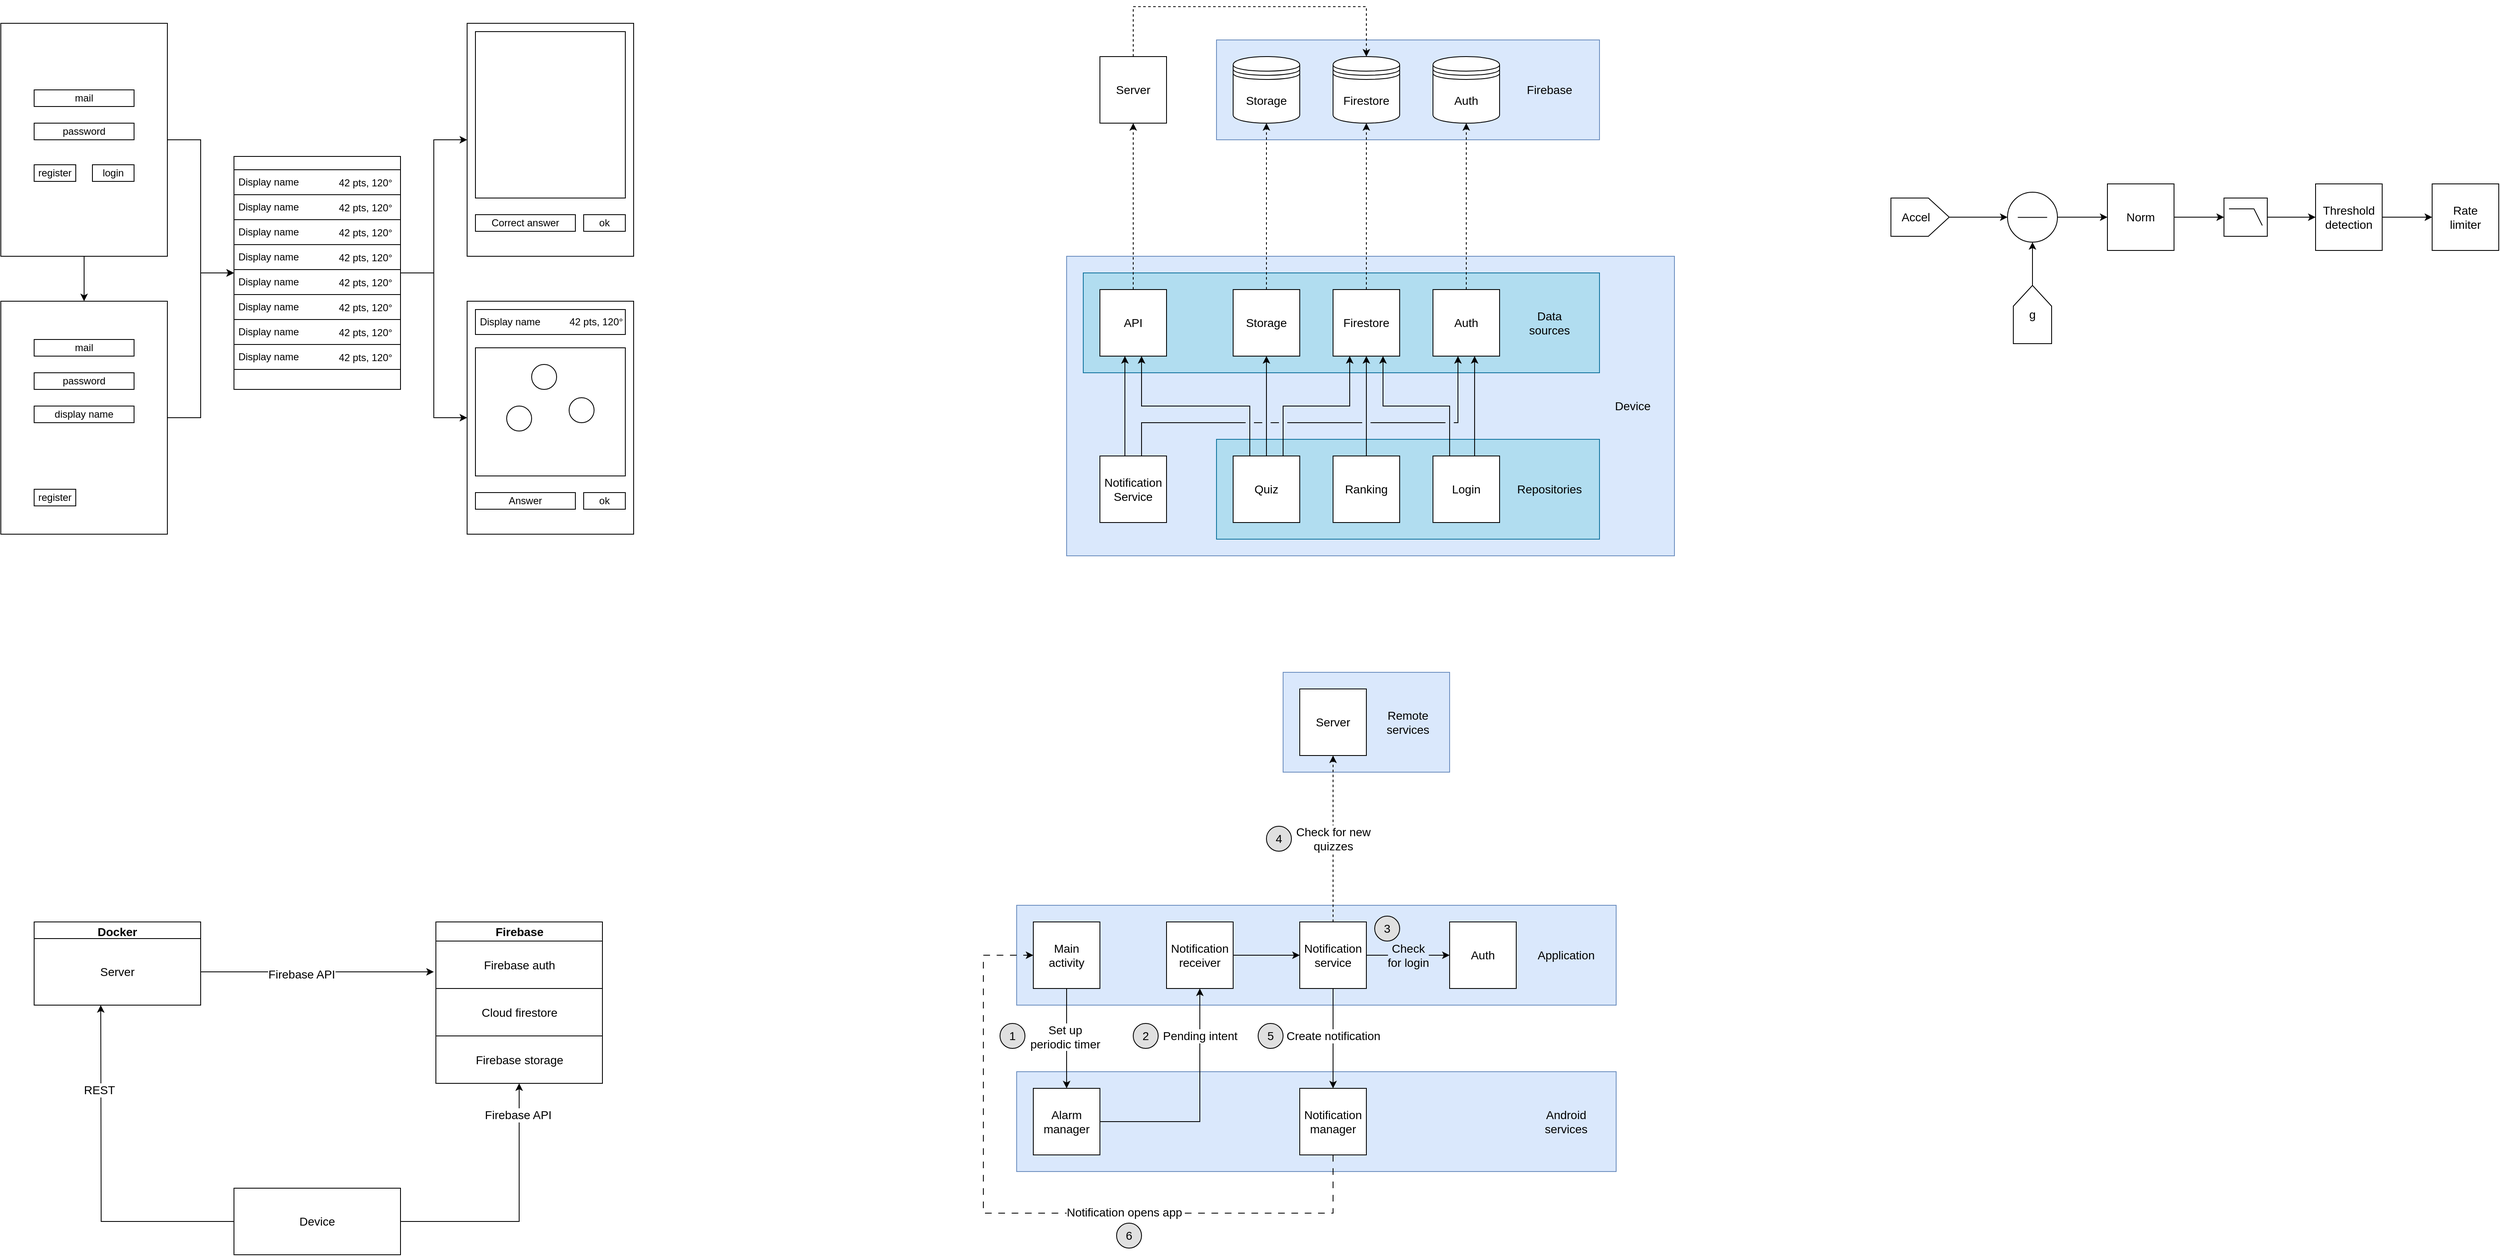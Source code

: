 <mxfile version="20.8.5" type="github">
  <diagram id="zBzixGI2H7bgK-FoRZWc" name="Page-1">
    <mxGraphModel dx="1362" dy="807" grid="1" gridSize="10" guides="1" tooltips="1" connect="1" arrows="1" fold="1" page="1" pageScale="1" pageWidth="1169" pageHeight="827" math="0" shadow="0">
      <root>
        <mxCell id="0" />
        <mxCell id="1" parent="0" />
        <mxCell id="LHW_mTxl5ud9EYCv_wQF-114" value="" style="rounded=0;whiteSpace=wrap;html=1;fontSize=14;fillColor=#dae8fc;strokeColor=#6c8ebf;" parent="1" vertex="1">
          <mxGeometry x="1740" y="860" width="200" height="120" as="geometry" />
        </mxCell>
        <mxCell id="LHW_mTxl5ud9EYCv_wQF-113" value="" style="rounded=0;whiteSpace=wrap;html=1;fontSize=14;fillColor=#dae8fc;strokeColor=#6c8ebf;" parent="1" vertex="1">
          <mxGeometry x="1420" y="1140" width="720" height="120" as="geometry" />
        </mxCell>
        <mxCell id="LHW_mTxl5ud9EYCv_wQF-111" value="" style="rounded=0;whiteSpace=wrap;html=1;fontSize=14;fillColor=#dae8fc;strokeColor=#6c8ebf;" parent="1" vertex="1">
          <mxGeometry x="1420" y="1340" width="720" height="120" as="geometry" />
        </mxCell>
        <mxCell id="LHW_mTxl5ud9EYCv_wQF-42" value="" style="rounded=0;whiteSpace=wrap;html=1;fontSize=14;fillColor=#dae8fc;strokeColor=#6c8ebf;" parent="1" vertex="1">
          <mxGeometry x="1480" y="360" width="730" height="360" as="geometry" />
        </mxCell>
        <mxCell id="LHW_mTxl5ud9EYCv_wQF-40" value="" style="rounded=0;whiteSpace=wrap;html=1;fontSize=14;fillColor=#b1ddf0;strokeColor=#10739e;" parent="1" vertex="1">
          <mxGeometry x="1500" y="380" width="620" height="120" as="geometry" />
        </mxCell>
        <mxCell id="LHW_mTxl5ud9EYCv_wQF-41" value="" style="rounded=0;whiteSpace=wrap;html=1;fontSize=14;fillColor=#b1ddf0;strokeColor=#10739e;" parent="1" vertex="1">
          <mxGeometry x="1660" y="580" width="460" height="120" as="geometry" />
        </mxCell>
        <mxCell id="LHW_mTxl5ud9EYCv_wQF-39" value="" style="rounded=0;whiteSpace=wrap;html=1;fontSize=14;fillColor=#dae8fc;strokeColor=#6c8ebf;" parent="1" vertex="1">
          <mxGeometry x="1660" y="100" width="460" height="120" as="geometry" />
        </mxCell>
        <mxCell id="5lrPVcvUZNq-UoVcBbJm-13" value="" style="edgeStyle=orthogonalEdgeStyle;rounded=0;orthogonalLoop=1;jettySize=auto;html=1;" parent="1" source="5lrPVcvUZNq-UoVcBbJm-2" target="5lrPVcvUZNq-UoVcBbJm-8" edge="1">
          <mxGeometry relative="1" as="geometry" />
        </mxCell>
        <mxCell id="5lrPVcvUZNq-UoVcBbJm-82" style="edgeStyle=orthogonalEdgeStyle;rounded=0;orthogonalLoop=1;jettySize=auto;html=1;entryX=0;entryY=0.5;entryDx=0;entryDy=0;" parent="1" source="5lrPVcvUZNq-UoVcBbJm-2" target="5lrPVcvUZNq-UoVcBbJm-20" edge="1">
          <mxGeometry relative="1" as="geometry" />
        </mxCell>
        <mxCell id="5lrPVcvUZNq-UoVcBbJm-2" value="" style="rounded=0;whiteSpace=wrap;html=1;" parent="1" vertex="1">
          <mxGeometry x="200" y="80" width="200" height="280" as="geometry" />
        </mxCell>
        <mxCell id="5lrPVcvUZNq-UoVcBbJm-3" value="mail" style="rounded=0;whiteSpace=wrap;html=1;" parent="1" vertex="1">
          <mxGeometry x="240" y="160" width="120" height="20" as="geometry" />
        </mxCell>
        <mxCell id="5lrPVcvUZNq-UoVcBbJm-4" value="password" style="rounded=0;whiteSpace=wrap;html=1;" parent="1" vertex="1">
          <mxGeometry x="240" y="200" width="120" height="20" as="geometry" />
        </mxCell>
        <mxCell id="5lrPVcvUZNq-UoVcBbJm-6" value="register" style="rounded=0;whiteSpace=wrap;html=1;" parent="1" vertex="1">
          <mxGeometry x="240" y="250" width="50" height="20" as="geometry" />
        </mxCell>
        <mxCell id="5lrPVcvUZNq-UoVcBbJm-7" value="login" style="rounded=0;whiteSpace=wrap;html=1;" parent="1" vertex="1">
          <mxGeometry x="310" y="250" width="50" height="20" as="geometry" />
        </mxCell>
        <mxCell id="5lrPVcvUZNq-UoVcBbJm-64" value="" style="edgeStyle=orthogonalEdgeStyle;rounded=0;orthogonalLoop=1;jettySize=auto;html=1;" parent="1" source="5lrPVcvUZNq-UoVcBbJm-8" target="5lrPVcvUZNq-UoVcBbJm-20" edge="1">
          <mxGeometry relative="1" as="geometry" />
        </mxCell>
        <mxCell id="5lrPVcvUZNq-UoVcBbJm-8" value="" style="rounded=0;whiteSpace=wrap;html=1;" parent="1" vertex="1">
          <mxGeometry x="200" y="414" width="200" height="280" as="geometry" />
        </mxCell>
        <mxCell id="5lrPVcvUZNq-UoVcBbJm-9" value="mail" style="rounded=0;whiteSpace=wrap;html=1;" parent="1" vertex="1">
          <mxGeometry x="240" y="460" width="120" height="20" as="geometry" />
        </mxCell>
        <mxCell id="5lrPVcvUZNq-UoVcBbJm-10" value="password" style="rounded=0;whiteSpace=wrap;html=1;" parent="1" vertex="1">
          <mxGeometry x="240" y="500" width="120" height="20" as="geometry" />
        </mxCell>
        <mxCell id="5lrPVcvUZNq-UoVcBbJm-11" value="register" style="rounded=0;whiteSpace=wrap;html=1;" parent="1" vertex="1">
          <mxGeometry x="240" y="640" width="50" height="20" as="geometry" />
        </mxCell>
        <mxCell id="5lrPVcvUZNq-UoVcBbJm-14" value="display name" style="rounded=0;whiteSpace=wrap;html=1;" parent="1" vertex="1">
          <mxGeometry x="240" y="540" width="120" height="20" as="geometry" />
        </mxCell>
        <mxCell id="5lrPVcvUZNq-UoVcBbJm-115" style="edgeStyle=orthogonalEdgeStyle;rounded=0;orthogonalLoop=1;jettySize=auto;html=1;entryX=0;entryY=0.5;entryDx=0;entryDy=0;" parent="1" source="5lrPVcvUZNq-UoVcBbJm-20" target="5lrPVcvUZNq-UoVcBbJm-39" edge="1">
          <mxGeometry relative="1" as="geometry" />
        </mxCell>
        <mxCell id="5lrPVcvUZNq-UoVcBbJm-116" style="edgeStyle=orthogonalEdgeStyle;rounded=0;orthogonalLoop=1;jettySize=auto;html=1;entryX=0;entryY=0.5;entryDx=0;entryDy=0;" parent="1" source="5lrPVcvUZNq-UoVcBbJm-20" target="5lrPVcvUZNq-UoVcBbJm-49" edge="1">
          <mxGeometry relative="1" as="geometry" />
        </mxCell>
        <mxCell id="5lrPVcvUZNq-UoVcBbJm-20" value="" style="rounded=0;whiteSpace=wrap;html=1;" parent="1" vertex="1">
          <mxGeometry x="480" y="240" width="200" height="280" as="geometry" />
        </mxCell>
        <mxCell id="5lrPVcvUZNq-UoVcBbJm-39" value="" style="rounded=0;whiteSpace=wrap;html=1;" parent="1" vertex="1">
          <mxGeometry x="760" y="80" width="200" height="280" as="geometry" />
        </mxCell>
        <mxCell id="5lrPVcvUZNq-UoVcBbJm-46" value="" style="rounded=0;whiteSpace=wrap;html=1;" parent="1" vertex="1">
          <mxGeometry x="770" y="90" width="180" height="200" as="geometry" />
        </mxCell>
        <mxCell id="5lrPVcvUZNq-UoVcBbJm-47" value="Correct answer" style="rounded=0;whiteSpace=wrap;html=1;" parent="1" vertex="1">
          <mxGeometry x="770" y="310" width="120" height="20" as="geometry" />
        </mxCell>
        <mxCell id="5lrPVcvUZNq-UoVcBbJm-48" value="ok" style="rounded=0;whiteSpace=wrap;html=1;" parent="1" vertex="1">
          <mxGeometry x="900" y="310" width="50" height="20" as="geometry" />
        </mxCell>
        <mxCell id="5lrPVcvUZNq-UoVcBbJm-49" value="" style="rounded=0;whiteSpace=wrap;html=1;" parent="1" vertex="1">
          <mxGeometry x="760" y="414" width="200" height="280" as="geometry" />
        </mxCell>
        <mxCell id="5lrPVcvUZNq-UoVcBbJm-50" value="" style="rounded=0;whiteSpace=wrap;html=1;" parent="1" vertex="1">
          <mxGeometry x="770" y="470" width="180" height="154" as="geometry" />
        </mxCell>
        <mxCell id="5lrPVcvUZNq-UoVcBbJm-51" value="Answer" style="rounded=0;whiteSpace=wrap;html=1;" parent="1" vertex="1">
          <mxGeometry x="770" y="644" width="120" height="20" as="geometry" />
        </mxCell>
        <mxCell id="5lrPVcvUZNq-UoVcBbJm-52" value="ok" style="rounded=0;whiteSpace=wrap;html=1;" parent="1" vertex="1">
          <mxGeometry x="900" y="644" width="50" height="20" as="geometry" />
        </mxCell>
        <mxCell id="5lrPVcvUZNq-UoVcBbJm-54" value="" style="ellipse;whiteSpace=wrap;html=1;aspect=fixed;" parent="1" vertex="1">
          <mxGeometry x="837.5" y="490" width="30" height="30" as="geometry" />
        </mxCell>
        <mxCell id="5lrPVcvUZNq-UoVcBbJm-55" value="" style="ellipse;whiteSpace=wrap;html=1;aspect=fixed;" parent="1" vertex="1">
          <mxGeometry x="807.5" y="540" width="30" height="30" as="geometry" />
        </mxCell>
        <mxCell id="5lrPVcvUZNq-UoVcBbJm-56" value="" style="ellipse;whiteSpace=wrap;html=1;aspect=fixed;" parent="1" vertex="1">
          <mxGeometry x="882.5" y="530" width="30" height="30" as="geometry" />
        </mxCell>
        <mxCell id="5lrPVcvUZNq-UoVcBbJm-57" value="&amp;nbsp;Display name" style="rounded=0;whiteSpace=wrap;html=1;align=left;" parent="1" vertex="1">
          <mxGeometry x="770" y="424" width="180" height="30" as="geometry" />
        </mxCell>
        <mxCell id="5lrPVcvUZNq-UoVcBbJm-58" value="42 pts, 120°" style="text;strokeColor=none;fillColor=none;align=left;verticalAlign=middle;spacingLeft=4;spacingRight=4;overflow=hidden;points=[[0,0.5],[1,0.5]];portConstraint=eastwest;rotatable=0;" parent="1" vertex="1">
          <mxGeometry x="877" y="423" width="80" height="30" as="geometry" />
        </mxCell>
        <mxCell id="5lrPVcvUZNq-UoVcBbJm-99" value="&amp;nbsp;Display name" style="rounded=0;whiteSpace=wrap;html=1;align=left;" parent="1" vertex="1">
          <mxGeometry x="480" y="256" width="200" height="30" as="geometry" />
        </mxCell>
        <mxCell id="5lrPVcvUZNq-UoVcBbJm-100" value="42 pts, 120°" style="text;strokeColor=none;fillColor=none;align=left;verticalAlign=middle;spacingLeft=4;spacingRight=4;overflow=hidden;points=[[0,0.5],[1,0.5]];portConstraint=eastwest;rotatable=0;" parent="1" vertex="1">
          <mxGeometry x="600" y="256" width="80" height="30" as="geometry" />
        </mxCell>
        <mxCell id="5lrPVcvUZNq-UoVcBbJm-101" value="&amp;nbsp;Display name" style="rounded=0;whiteSpace=wrap;html=1;align=left;" parent="1" vertex="1">
          <mxGeometry x="480" y="286" width="200" height="30" as="geometry" />
        </mxCell>
        <mxCell id="5lrPVcvUZNq-UoVcBbJm-102" value="42 pts, 120°" style="text;strokeColor=none;fillColor=none;align=left;verticalAlign=middle;spacingLeft=4;spacingRight=4;overflow=hidden;points=[[0,0.5],[1,0.5]];portConstraint=eastwest;rotatable=0;" parent="1" vertex="1">
          <mxGeometry x="600" y="286" width="80" height="30" as="geometry" />
        </mxCell>
        <mxCell id="5lrPVcvUZNq-UoVcBbJm-103" value="&amp;nbsp;Display name" style="rounded=0;whiteSpace=wrap;html=1;align=left;" parent="1" vertex="1">
          <mxGeometry x="480" y="316" width="200" height="30" as="geometry" />
        </mxCell>
        <mxCell id="5lrPVcvUZNq-UoVcBbJm-104" value="42 pts, 120°" style="text;strokeColor=none;fillColor=none;align=left;verticalAlign=middle;spacingLeft=4;spacingRight=4;overflow=hidden;points=[[0,0.5],[1,0.5]];portConstraint=eastwest;rotatable=0;" parent="1" vertex="1">
          <mxGeometry x="600" y="316" width="80" height="30" as="geometry" />
        </mxCell>
        <mxCell id="5lrPVcvUZNq-UoVcBbJm-105" value="&amp;nbsp;Display name" style="rounded=0;whiteSpace=wrap;html=1;align=left;" parent="1" vertex="1">
          <mxGeometry x="480" y="346" width="200" height="30" as="geometry" />
        </mxCell>
        <mxCell id="5lrPVcvUZNq-UoVcBbJm-106" value="42 pts, 120°" style="text;strokeColor=none;fillColor=none;align=left;verticalAlign=middle;spacingLeft=4;spacingRight=4;overflow=hidden;points=[[0,0.5],[1,0.5]];portConstraint=eastwest;rotatable=0;" parent="1" vertex="1">
          <mxGeometry x="600" y="346" width="80" height="30" as="geometry" />
        </mxCell>
        <mxCell id="5lrPVcvUZNq-UoVcBbJm-107" value="&amp;nbsp;Display name" style="rounded=0;whiteSpace=wrap;html=1;align=left;" parent="1" vertex="1">
          <mxGeometry x="480" y="376" width="200" height="30" as="geometry" />
        </mxCell>
        <mxCell id="5lrPVcvUZNq-UoVcBbJm-108" value="42 pts, 120°" style="text;strokeColor=none;fillColor=none;align=left;verticalAlign=middle;spacingLeft=4;spacingRight=4;overflow=hidden;points=[[0,0.5],[1,0.5]];portConstraint=eastwest;rotatable=0;" parent="1" vertex="1">
          <mxGeometry x="600" y="376" width="80" height="30" as="geometry" />
        </mxCell>
        <mxCell id="5lrPVcvUZNq-UoVcBbJm-109" value="&amp;nbsp;Display name" style="rounded=0;whiteSpace=wrap;html=1;align=left;" parent="1" vertex="1">
          <mxGeometry x="480" y="406" width="200" height="30" as="geometry" />
        </mxCell>
        <mxCell id="5lrPVcvUZNq-UoVcBbJm-110" value="42 pts, 120°" style="text;strokeColor=none;fillColor=none;align=left;verticalAlign=middle;spacingLeft=4;spacingRight=4;overflow=hidden;points=[[0,0.5],[1,0.5]];portConstraint=eastwest;rotatable=0;" parent="1" vertex="1">
          <mxGeometry x="600" y="406" width="80" height="30" as="geometry" />
        </mxCell>
        <mxCell id="5lrPVcvUZNq-UoVcBbJm-111" value="&amp;nbsp;Display name" style="rounded=0;whiteSpace=wrap;html=1;align=left;" parent="1" vertex="1">
          <mxGeometry x="480" y="436" width="200" height="30" as="geometry" />
        </mxCell>
        <mxCell id="5lrPVcvUZNq-UoVcBbJm-112" value="42 pts, 120°" style="text;strokeColor=none;fillColor=none;align=left;verticalAlign=middle;spacingLeft=4;spacingRight=4;overflow=hidden;points=[[0,0.5],[1,0.5]];portConstraint=eastwest;rotatable=0;" parent="1" vertex="1">
          <mxGeometry x="600" y="436" width="80" height="30" as="geometry" />
        </mxCell>
        <mxCell id="5lrPVcvUZNq-UoVcBbJm-113" value="&amp;nbsp;Display name" style="rounded=0;whiteSpace=wrap;html=1;align=left;" parent="1" vertex="1">
          <mxGeometry x="480" y="466" width="200" height="30" as="geometry" />
        </mxCell>
        <mxCell id="5lrPVcvUZNq-UoVcBbJm-114" value="42 pts, 120°" style="text;strokeColor=none;fillColor=none;align=left;verticalAlign=middle;spacingLeft=4;spacingRight=4;overflow=hidden;points=[[0,0.5],[1,0.5]];portConstraint=eastwest;rotatable=0;" parent="1" vertex="1">
          <mxGeometry x="600" y="466" width="80" height="30" as="geometry" />
        </mxCell>
        <mxCell id="9_cc44vsU5pe8ltO2z1r-8" style="edgeStyle=orthogonalEdgeStyle;rounded=0;orthogonalLoop=1;jettySize=auto;html=1;fontSize=14;" parent="1" source="9_cc44vsU5pe8ltO2z1r-1" edge="1">
          <mxGeometry relative="1" as="geometry">
            <mxPoint x="320" y="1260" as="targetPoint" />
          </mxGeometry>
        </mxCell>
        <mxCell id="9_cc44vsU5pe8ltO2z1r-9" value="REST" style="edgeLabel;html=1;align=center;verticalAlign=middle;resizable=0;points=[];fontSize=14;" parent="9_cc44vsU5pe8ltO2z1r-8" vertex="1" connectable="0">
          <mxGeometry x="0.514" y="2" relative="1" as="geometry">
            <mxPoint as="offset" />
          </mxGeometry>
        </mxCell>
        <mxCell id="9_cc44vsU5pe8ltO2z1r-10" style="edgeStyle=orthogonalEdgeStyle;rounded=0;orthogonalLoop=1;jettySize=auto;html=1;entryX=0.5;entryY=1;entryDx=0;entryDy=0;fontSize=14;" parent="1" source="9_cc44vsU5pe8ltO2z1r-1" target="9_cc44vsU5pe8ltO2z1r-7" edge="1">
          <mxGeometry relative="1" as="geometry" />
        </mxCell>
        <mxCell id="9_cc44vsU5pe8ltO2z1r-11" value="Firebase API" style="edgeLabel;html=1;align=center;verticalAlign=middle;resizable=0;points=[];fontSize=14;" parent="9_cc44vsU5pe8ltO2z1r-10" vertex="1" connectable="0">
          <mxGeometry x="0.754" y="3" relative="1" as="geometry">
            <mxPoint x="1" as="offset" />
          </mxGeometry>
        </mxCell>
        <mxCell id="9_cc44vsU5pe8ltO2z1r-1" value="&lt;font style=&quot;font-size: 14px;&quot;&gt;Device&lt;/font&gt;" style="rounded=0;whiteSpace=wrap;html=1;" parent="1" vertex="1">
          <mxGeometry x="480" y="1480" width="200" height="80" as="geometry" />
        </mxCell>
        <mxCell id="9_cc44vsU5pe8ltO2z1r-3" value="Docker" style="swimlane;whiteSpace=wrap;html=1;fontSize=14;" parent="1" vertex="1">
          <mxGeometry x="240" y="1160" width="200" height="100" as="geometry" />
        </mxCell>
        <mxCell id="9_cc44vsU5pe8ltO2z1r-2" value="&lt;font style=&quot;font-size: 14px;&quot;&gt;Server&lt;/font&gt;" style="rounded=0;whiteSpace=wrap;html=1;" parent="9_cc44vsU5pe8ltO2z1r-3" vertex="1">
          <mxGeometry y="20" width="200" height="80" as="geometry" />
        </mxCell>
        <mxCell id="9_cc44vsU5pe8ltO2z1r-4" value="Firebase" style="swimlane;whiteSpace=wrap;html=1;fontSize=14;" parent="1" vertex="1">
          <mxGeometry x="722.5" y="1160" width="200" height="190" as="geometry">
            <mxRectangle x="722.5" y="1160" width="100" height="30" as="alternateBounds" />
          </mxGeometry>
        </mxCell>
        <mxCell id="9_cc44vsU5pe8ltO2z1r-7" value="&lt;font style=&quot;font-size: 14px;&quot;&gt;Firebase storage&lt;/font&gt;" style="rounded=0;whiteSpace=wrap;html=1;" parent="9_cc44vsU5pe8ltO2z1r-4" vertex="1">
          <mxGeometry y="137" width="200" height="57" as="geometry" />
        </mxCell>
        <mxCell id="9_cc44vsU5pe8ltO2z1r-5" value="&lt;font style=&quot;font-size: 14px;&quot;&gt;Firebase auth&lt;/font&gt;" style="rounded=0;whiteSpace=wrap;html=1;" parent="1" vertex="1">
          <mxGeometry x="722.5" y="1183" width="200" height="57" as="geometry" />
        </mxCell>
        <mxCell id="9_cc44vsU5pe8ltO2z1r-6" value="&lt;font style=&quot;font-size: 14px;&quot;&gt;Cloud firestore&lt;/font&gt;" style="rounded=0;whiteSpace=wrap;html=1;" parent="1" vertex="1">
          <mxGeometry x="722.5" y="1240" width="200" height="57" as="geometry" />
        </mxCell>
        <mxCell id="9_cc44vsU5pe8ltO2z1r-12" style="edgeStyle=orthogonalEdgeStyle;rounded=0;orthogonalLoop=1;jettySize=auto;html=1;fontSize=14;" parent="1" source="9_cc44vsU5pe8ltO2z1r-2" edge="1">
          <mxGeometry relative="1" as="geometry">
            <mxPoint x="720" y="1220" as="targetPoint" />
          </mxGeometry>
        </mxCell>
        <mxCell id="9_cc44vsU5pe8ltO2z1r-13" value="Firebase API" style="edgeLabel;html=1;align=center;verticalAlign=middle;resizable=0;points=[];fontSize=14;" parent="9_cc44vsU5pe8ltO2z1r-12" vertex="1" connectable="0">
          <mxGeometry x="-0.136" y="-3" relative="1" as="geometry">
            <mxPoint as="offset" />
          </mxGeometry>
        </mxCell>
        <mxCell id="LHW_mTxl5ud9EYCv_wQF-35" style="edgeStyle=orthogonalEdgeStyle;rounded=0;orthogonalLoop=1;jettySize=auto;html=1;entryX=0.5;entryY=0;entryDx=0;entryDy=0;fontSize=14;dashed=1;" parent="1" source="LHW_mTxl5ud9EYCv_wQF-2" target="LHW_mTxl5ud9EYCv_wQF-5" edge="1">
          <mxGeometry relative="1" as="geometry">
            <Array as="points">
              <mxPoint x="1560" y="60" />
              <mxPoint x="1840" y="60" />
            </Array>
          </mxGeometry>
        </mxCell>
        <mxCell id="LHW_mTxl5ud9EYCv_wQF-2" value="&lt;font style=&quot;font-size: 14px;&quot;&gt;Server&lt;/font&gt;" style="rounded=0;whiteSpace=wrap;html=1;" parent="1" vertex="1">
          <mxGeometry x="1520" y="120" width="80" height="80" as="geometry" />
        </mxCell>
        <mxCell id="LHW_mTxl5ud9EYCv_wQF-4" value="Auth" style="shape=datastore;whiteSpace=wrap;html=1;fontSize=14;" parent="1" vertex="1">
          <mxGeometry x="1920" y="120" width="80" height="80" as="geometry" />
        </mxCell>
        <mxCell id="LHW_mTxl5ud9EYCv_wQF-5" value="Firestore" style="shape=datastore;whiteSpace=wrap;html=1;fontSize=14;" parent="1" vertex="1">
          <mxGeometry x="1800" y="120" width="80" height="80" as="geometry" />
        </mxCell>
        <mxCell id="LHW_mTxl5ud9EYCv_wQF-6" value="Storage" style="shape=datastore;whiteSpace=wrap;html=1;fontSize=14;" parent="1" vertex="1">
          <mxGeometry x="1680" y="120" width="80" height="80" as="geometry" />
        </mxCell>
        <mxCell id="LHW_mTxl5ud9EYCv_wQF-36" style="edgeStyle=orthogonalEdgeStyle;rounded=0;orthogonalLoop=1;jettySize=auto;html=1;entryX=0.5;entryY=1;entryDx=0;entryDy=0;fontSize=14;dashed=1;" parent="1" source="LHW_mTxl5ud9EYCv_wQF-8" target="LHW_mTxl5ud9EYCv_wQF-5" edge="1">
          <mxGeometry relative="1" as="geometry" />
        </mxCell>
        <mxCell id="LHW_mTxl5ud9EYCv_wQF-8" value="&lt;font style=&quot;font-size: 14px;&quot;&gt;Firestore&lt;/font&gt;" style="rounded=0;whiteSpace=wrap;html=1;" parent="1" vertex="1">
          <mxGeometry x="1800" y="400" width="80" height="80" as="geometry" />
        </mxCell>
        <mxCell id="LHW_mTxl5ud9EYCv_wQF-30" style="edgeStyle=orthogonalEdgeStyle;rounded=0;orthogonalLoop=1;jettySize=auto;html=1;entryX=0.5;entryY=1;entryDx=0;entryDy=0;fontSize=14;dashed=1;" parent="1" source="LHW_mTxl5ud9EYCv_wQF-9" target="LHW_mTxl5ud9EYCv_wQF-4" edge="1">
          <mxGeometry relative="1" as="geometry" />
        </mxCell>
        <mxCell id="LHW_mTxl5ud9EYCv_wQF-9" value="&lt;font style=&quot;font-size: 14px;&quot;&gt;Auth&lt;/font&gt;" style="rounded=0;whiteSpace=wrap;html=1;" parent="1" vertex="1">
          <mxGeometry x="1920" y="400" width="80" height="80" as="geometry" />
        </mxCell>
        <mxCell id="LHW_mTxl5ud9EYCv_wQF-37" style="edgeStyle=orthogonalEdgeStyle;rounded=0;orthogonalLoop=1;jettySize=auto;html=1;entryX=0.5;entryY=1;entryDx=0;entryDy=0;fontSize=14;dashed=1;" parent="1" source="LHW_mTxl5ud9EYCv_wQF-10" target="LHW_mTxl5ud9EYCv_wQF-6" edge="1">
          <mxGeometry relative="1" as="geometry" />
        </mxCell>
        <mxCell id="LHW_mTxl5ud9EYCv_wQF-10" value="&lt;font style=&quot;font-size: 14px;&quot;&gt;Storage&lt;br&gt;&lt;/font&gt;" style="rounded=0;whiteSpace=wrap;html=1;" parent="1" vertex="1">
          <mxGeometry x="1680" y="400" width="80" height="80" as="geometry" />
        </mxCell>
        <mxCell id="LHW_mTxl5ud9EYCv_wQF-38" style="edgeStyle=orthogonalEdgeStyle;rounded=0;orthogonalLoop=1;jettySize=auto;html=1;entryX=0.5;entryY=1;entryDx=0;entryDy=0;dashed=1;fontSize=14;" parent="1" source="LHW_mTxl5ud9EYCv_wQF-11" target="LHW_mTxl5ud9EYCv_wQF-2" edge="1">
          <mxGeometry relative="1" as="geometry" />
        </mxCell>
        <mxCell id="LHW_mTxl5ud9EYCv_wQF-11" value="&lt;font style=&quot;font-size: 14px;&quot;&gt;API&lt;/font&gt;" style="rounded=0;whiteSpace=wrap;html=1;" parent="1" vertex="1">
          <mxGeometry x="1520" y="400" width="80" height="80" as="geometry" />
        </mxCell>
        <mxCell id="LHW_mTxl5ud9EYCv_wQF-23" style="edgeStyle=orthogonalEdgeStyle;rounded=0;orthogonalLoop=1;jettySize=auto;html=1;fontSize=14;" parent="1" source="LHW_mTxl5ud9EYCv_wQF-12" edge="1">
          <mxGeometry relative="1" as="geometry">
            <mxPoint x="1970" y="480" as="targetPoint" />
            <Array as="points">
              <mxPoint x="1970" y="480" />
            </Array>
          </mxGeometry>
        </mxCell>
        <mxCell id="LHW_mTxl5ud9EYCv_wQF-28" style="edgeStyle=orthogonalEdgeStyle;rounded=0;orthogonalLoop=1;jettySize=auto;html=1;exitX=0.25;exitY=0;exitDx=0;exitDy=0;entryX=0.75;entryY=1;entryDx=0;entryDy=0;fontSize=14;" parent="1" source="LHW_mTxl5ud9EYCv_wQF-12" target="LHW_mTxl5ud9EYCv_wQF-8" edge="1">
          <mxGeometry relative="1" as="geometry">
            <Array as="points">
              <mxPoint x="1940" y="540" />
              <mxPoint x="1860" y="540" />
            </Array>
          </mxGeometry>
        </mxCell>
        <mxCell id="LHW_mTxl5ud9EYCv_wQF-12" value="&lt;font style=&quot;font-size: 14px;&quot;&gt;Login&lt;/font&gt;" style="rounded=0;whiteSpace=wrap;html=1;" parent="1" vertex="1">
          <mxGeometry x="1920" y="600" width="80" height="80" as="geometry" />
        </mxCell>
        <mxCell id="LHW_mTxl5ud9EYCv_wQF-26" style="edgeStyle=orthogonalEdgeStyle;rounded=0;orthogonalLoop=1;jettySize=auto;html=1;entryX=0.5;entryY=1;entryDx=0;entryDy=0;fontSize=14;" parent="1" source="LHW_mTxl5ud9EYCv_wQF-13" target="LHW_mTxl5ud9EYCv_wQF-8" edge="1">
          <mxGeometry relative="1" as="geometry">
            <Array as="points">
              <mxPoint x="1840" y="510" />
              <mxPoint x="1840" y="510" />
            </Array>
          </mxGeometry>
        </mxCell>
        <mxCell id="LHW_mTxl5ud9EYCv_wQF-13" value="&lt;font style=&quot;font-size: 14px;&quot;&gt;Ranking&lt;/font&gt;" style="rounded=0;whiteSpace=wrap;html=1;" parent="1" vertex="1">
          <mxGeometry x="1800" y="600" width="80" height="80" as="geometry" />
        </mxCell>
        <mxCell id="LHW_mTxl5ud9EYCv_wQF-24" style="edgeStyle=orthogonalEdgeStyle;rounded=0;orthogonalLoop=1;jettySize=auto;html=1;exitX=0.25;exitY=0;exitDx=0;exitDy=0;fontSize=14;" parent="1" source="LHW_mTxl5ud9EYCv_wQF-14" edge="1">
          <mxGeometry relative="1" as="geometry">
            <mxPoint x="1570" y="480" as="targetPoint" />
            <Array as="points">
              <mxPoint x="1700" y="540" />
              <mxPoint x="1570" y="540" />
              <mxPoint x="1570" y="480" />
            </Array>
          </mxGeometry>
        </mxCell>
        <mxCell id="LHW_mTxl5ud9EYCv_wQF-33" style="edgeStyle=orthogonalEdgeStyle;rounded=0;orthogonalLoop=1;jettySize=auto;html=1;entryX=0.5;entryY=1;entryDx=0;entryDy=0;fontSize=14;" parent="1" source="LHW_mTxl5ud9EYCv_wQF-14" target="LHW_mTxl5ud9EYCv_wQF-10" edge="1">
          <mxGeometry relative="1" as="geometry" />
        </mxCell>
        <mxCell id="LHW_mTxl5ud9EYCv_wQF-34" style="edgeStyle=orthogonalEdgeStyle;rounded=0;orthogonalLoop=1;jettySize=auto;html=1;exitX=0.75;exitY=0;exitDx=0;exitDy=0;entryX=0.25;entryY=1;entryDx=0;entryDy=0;fontSize=14;" parent="1" source="LHW_mTxl5ud9EYCv_wQF-14" target="LHW_mTxl5ud9EYCv_wQF-8" edge="1">
          <mxGeometry relative="1" as="geometry" />
        </mxCell>
        <mxCell id="LHW_mTxl5ud9EYCv_wQF-14" value="&lt;font style=&quot;font-size: 14px;&quot;&gt;Quiz&lt;/font&gt;" style="rounded=0;whiteSpace=wrap;html=1;" parent="1" vertex="1">
          <mxGeometry x="1680" y="600" width="80" height="80" as="geometry" />
        </mxCell>
        <mxCell id="LHW_mTxl5ud9EYCv_wQF-44" value="Firebase" style="text;html=1;strokeColor=none;fillColor=none;align=center;verticalAlign=middle;whiteSpace=wrap;rounded=0;fontSize=14;" parent="1" vertex="1">
          <mxGeometry x="2030" y="145" width="60" height="30" as="geometry" />
        </mxCell>
        <mxCell id="LHW_mTxl5ud9EYCv_wQF-45" value="Data sources" style="text;html=1;strokeColor=none;fillColor=none;align=center;verticalAlign=middle;whiteSpace=wrap;rounded=0;fontSize=14;" parent="1" vertex="1">
          <mxGeometry x="2030" y="425" width="60" height="30" as="geometry" />
        </mxCell>
        <mxCell id="LHW_mTxl5ud9EYCv_wQF-46" value="Repositories" style="text;html=1;strokeColor=none;fillColor=none;align=center;verticalAlign=middle;whiteSpace=wrap;rounded=0;fontSize=14;" parent="1" vertex="1">
          <mxGeometry x="2030" y="625" width="60" height="30" as="geometry" />
        </mxCell>
        <mxCell id="LHW_mTxl5ud9EYCv_wQF-47" value="Device" style="text;html=1;strokeColor=none;fillColor=none;align=center;verticalAlign=middle;whiteSpace=wrap;rounded=0;fontSize=14;" parent="1" vertex="1">
          <mxGeometry x="2130" y="525" width="60" height="30" as="geometry" />
        </mxCell>
        <mxCell id="LHW_mTxl5ud9EYCv_wQF-99" style="edgeStyle=orthogonalEdgeStyle;rounded=0;jumpStyle=gap;jumpSize=10;orthogonalLoop=1;jettySize=auto;html=1;entryX=0;entryY=0.5;entryDx=0;entryDy=0;fontSize=14;" parent="1" source="LHW_mTxl5ud9EYCv_wQF-80" target="LHW_mTxl5ud9EYCv_wQF-91" edge="1">
          <mxGeometry relative="1" as="geometry" />
        </mxCell>
        <mxCell id="LHW_mTxl5ud9EYCv_wQF-80" value="&lt;font style=&quot;font-size: 14px;&quot;&gt;Notification&lt;br&gt;receiver&lt;br&gt;&lt;/font&gt;" style="rounded=0;whiteSpace=wrap;html=1;" parent="1" vertex="1">
          <mxGeometry x="1600" y="1160" width="80" height="80" as="geometry" />
        </mxCell>
        <mxCell id="LHW_mTxl5ud9EYCv_wQF-88" style="edgeStyle=orthogonalEdgeStyle;rounded=0;orthogonalLoop=1;jettySize=auto;html=1;fontSize=14;" parent="1" source="LHW_mTxl5ud9EYCv_wQF-86" edge="1">
          <mxGeometry relative="1" as="geometry">
            <mxPoint x="1550" y="480" as="targetPoint" />
            <Array as="points">
              <mxPoint x="1550" y="490" />
              <mxPoint x="1550" y="490" />
            </Array>
          </mxGeometry>
        </mxCell>
        <mxCell id="LHW_mTxl5ud9EYCv_wQF-90" style="edgeStyle=orthogonalEdgeStyle;rounded=0;orthogonalLoop=1;jettySize=auto;html=1;fontSize=14;jumpStyle=gap;jumpSize=10;" parent="1" source="LHW_mTxl5ud9EYCv_wQF-86" edge="1">
          <mxGeometry relative="1" as="geometry">
            <mxPoint x="1950" y="480" as="targetPoint" />
            <Array as="points">
              <mxPoint x="1570" y="560" />
              <mxPoint x="1950" y="560" />
              <mxPoint x="1950" y="480" />
            </Array>
          </mxGeometry>
        </mxCell>
        <mxCell id="LHW_mTxl5ud9EYCv_wQF-86" value="&lt;font style=&quot;font-size: 14px;&quot;&gt;Notification&lt;br&gt;Service&lt;br&gt;&lt;/font&gt;" style="rounded=0;whiteSpace=wrap;html=1;" parent="1" vertex="1">
          <mxGeometry x="1520" y="600" width="80" height="80" as="geometry" />
        </mxCell>
        <mxCell id="LHW_mTxl5ud9EYCv_wQF-100" value="" style="edgeStyle=orthogonalEdgeStyle;rounded=0;jumpStyle=gap;jumpSize=10;orthogonalLoop=1;jettySize=auto;html=1;entryX=0.5;entryY=0;entryDx=0;entryDy=0;fontSize=14;" parent="1" source="LHW_mTxl5ud9EYCv_wQF-91" target="LHW_mTxl5ud9EYCv_wQF-96" edge="1">
          <mxGeometry relative="1" as="geometry">
            <mxPoint as="offset" />
          </mxGeometry>
        </mxCell>
        <mxCell id="LHW_mTxl5ud9EYCv_wQF-109" value="Check&lt;br&gt;for login" style="edgeStyle=orthogonalEdgeStyle;rounded=0;jumpStyle=gap;jumpSize=10;orthogonalLoop=1;jettySize=auto;html=1;entryX=0;entryY=0.5;entryDx=0;entryDy=0;fontSize=14;labelBackgroundColor=#DAE8FC;" parent="1" source="LHW_mTxl5ud9EYCv_wQF-91" target="LHW_mTxl5ud9EYCv_wQF-95" edge="1">
          <mxGeometry relative="1" as="geometry" />
        </mxCell>
        <mxCell id="LHW_mTxl5ud9EYCv_wQF-110" value="Check for new&lt;br&gt;quizzes" style="edgeStyle=orthogonalEdgeStyle;rounded=0;jumpStyle=gap;jumpSize=10;orthogonalLoop=1;jettySize=auto;html=1;entryX=0.5;entryY=1;entryDx=0;entryDy=0;fontSize=14;dashed=1;" parent="1" source="LHW_mTxl5ud9EYCv_wQF-91" target="LHW_mTxl5ud9EYCv_wQF-94" edge="1">
          <mxGeometry relative="1" as="geometry" />
        </mxCell>
        <mxCell id="LHW_mTxl5ud9EYCv_wQF-91" value="&lt;font style=&quot;font-size: 14px;&quot;&gt;Notification service&lt;br&gt;&lt;/font&gt;" style="rounded=0;whiteSpace=wrap;html=1;" parent="1" vertex="1">
          <mxGeometry x="1760" y="1160" width="80" height="80" as="geometry" />
        </mxCell>
        <mxCell id="LHW_mTxl5ud9EYCv_wQF-98" style="edgeStyle=orthogonalEdgeStyle;rounded=0;jumpStyle=gap;jumpSize=10;orthogonalLoop=1;jettySize=auto;html=1;entryX=0.5;entryY=1;entryDx=0;entryDy=0;fontSize=14;" parent="1" source="LHW_mTxl5ud9EYCv_wQF-92" target="LHW_mTxl5ud9EYCv_wQF-80" edge="1">
          <mxGeometry relative="1" as="geometry" />
        </mxCell>
        <mxCell id="LHW_mTxl5ud9EYCv_wQF-103" value="Pending intent" style="edgeLabel;html=1;align=center;verticalAlign=middle;resizable=0;points=[];fontSize=14;" parent="LHW_mTxl5ud9EYCv_wQF-98" vertex="1" connectable="0">
          <mxGeometry x="0.444" y="-3" relative="1" as="geometry">
            <mxPoint x="-3" y="-21" as="offset" />
          </mxGeometry>
        </mxCell>
        <mxCell id="LHW_mTxl5ud9EYCv_wQF-92" value="&lt;font style=&quot;font-size: 14px;&quot;&gt;Alarm manager&lt;br&gt;&lt;/font&gt;" style="rounded=0;whiteSpace=wrap;html=1;" parent="1" vertex="1">
          <mxGeometry x="1440" y="1360" width="80" height="80" as="geometry" />
        </mxCell>
        <mxCell id="LHW_mTxl5ud9EYCv_wQF-97" style="edgeStyle=orthogonalEdgeStyle;rounded=0;jumpStyle=gap;jumpSize=10;orthogonalLoop=1;jettySize=auto;html=1;entryX=0.5;entryY=0;entryDx=0;entryDy=0;fontSize=14;" parent="1" source="LHW_mTxl5ud9EYCv_wQF-93" target="LHW_mTxl5ud9EYCv_wQF-92" edge="1">
          <mxGeometry relative="1" as="geometry" />
        </mxCell>
        <mxCell id="LHW_mTxl5ud9EYCv_wQF-102" value="Set up&lt;br&gt;periodic timer" style="edgeLabel;html=1;align=center;verticalAlign=middle;resizable=0;points=[];fontSize=14;" parent="LHW_mTxl5ud9EYCv_wQF-97" vertex="1" connectable="0">
          <mxGeometry x="0.188" y="-1" relative="1" as="geometry">
            <mxPoint x="-1" y="-14" as="offset" />
          </mxGeometry>
        </mxCell>
        <mxCell id="LHW_mTxl5ud9EYCv_wQF-93" value="&lt;font style=&quot;font-size: 14px;&quot;&gt;Main&lt;br&gt;activity&lt;br&gt;&lt;/font&gt;" style="rounded=0;whiteSpace=wrap;html=1;" parent="1" vertex="1">
          <mxGeometry x="1440" y="1160" width="80" height="80" as="geometry" />
        </mxCell>
        <mxCell id="LHW_mTxl5ud9EYCv_wQF-94" value="&lt;font style=&quot;font-size: 14px;&quot;&gt;Server&lt;/font&gt;" style="rounded=0;whiteSpace=wrap;html=1;" parent="1" vertex="1">
          <mxGeometry x="1760" y="880" width="80" height="80" as="geometry" />
        </mxCell>
        <mxCell id="LHW_mTxl5ud9EYCv_wQF-95" value="&lt;font style=&quot;font-size: 14px;&quot;&gt;Auth&lt;/font&gt;" style="rounded=0;whiteSpace=wrap;html=1;" parent="1" vertex="1">
          <mxGeometry x="1940" y="1160" width="80" height="80" as="geometry" />
        </mxCell>
        <mxCell id="LHW_mTxl5ud9EYCv_wQF-125" style="edgeStyle=orthogonalEdgeStyle;rounded=0;jumpStyle=gap;jumpSize=10;orthogonalLoop=1;jettySize=auto;html=1;entryX=0;entryY=0.5;entryDx=0;entryDy=0;dashed=1;labelBackgroundColor=#BABABA;fontSize=14;dashPattern=8 8;" parent="1" source="LHW_mTxl5ud9EYCv_wQF-96" target="LHW_mTxl5ud9EYCv_wQF-93" edge="1">
          <mxGeometry relative="1" as="geometry">
            <Array as="points">
              <mxPoint x="1800" y="1510" />
              <mxPoint x="1380" y="1510" />
              <mxPoint x="1380" y="1200" />
            </Array>
          </mxGeometry>
        </mxCell>
        <mxCell id="LHW_mTxl5ud9EYCv_wQF-126" value="Notification opens app" style="edgeLabel;html=1;align=center;verticalAlign=middle;resizable=0;points=[];fontSize=14;" parent="LHW_mTxl5ud9EYCv_wQF-125" vertex="1" connectable="0">
          <mxGeometry x="-0.114" y="-1" relative="1" as="geometry">
            <mxPoint x="60" as="offset" />
          </mxGeometry>
        </mxCell>
        <mxCell id="LHW_mTxl5ud9EYCv_wQF-96" value="&lt;font style=&quot;font-size: 14px;&quot;&gt;Notification manager&lt;br&gt;&lt;/font&gt;" style="rounded=0;whiteSpace=wrap;html=1;" parent="1" vertex="1">
          <mxGeometry x="1760" y="1360" width="80" height="80" as="geometry" />
        </mxCell>
        <mxCell id="LHW_mTxl5ud9EYCv_wQF-115" value="Remote&lt;br&gt;services" style="text;html=1;strokeColor=none;fillColor=none;align=center;verticalAlign=middle;whiteSpace=wrap;rounded=0;fontSize=14;" parent="1" vertex="1">
          <mxGeometry x="1860" y="905" width="60" height="30" as="geometry" />
        </mxCell>
        <mxCell id="LHW_mTxl5ud9EYCv_wQF-117" value="Application" style="text;html=1;strokeColor=none;fillColor=none;align=center;verticalAlign=middle;whiteSpace=wrap;rounded=0;fontSize=14;" parent="1" vertex="1">
          <mxGeometry x="2050" y="1185" width="60" height="30" as="geometry" />
        </mxCell>
        <mxCell id="LHW_mTxl5ud9EYCv_wQF-118" value="Android&lt;br&gt;services" style="text;html=1;strokeColor=none;fillColor=none;align=center;verticalAlign=middle;whiteSpace=wrap;rounded=0;fontSize=14;" parent="1" vertex="1">
          <mxGeometry x="2050" y="1385" width="60" height="30" as="geometry" />
        </mxCell>
        <mxCell id="LHW_mTxl5ud9EYCv_wQF-119" value="Create notification" style="edgeLabel;html=1;align=center;verticalAlign=middle;resizable=0;points=[];fontSize=14;" parent="1" vertex="1" connectable="0">
          <mxGeometry x="1800" y="1297" as="geometry" />
        </mxCell>
        <mxCell id="LHW_mTxl5ud9EYCv_wQF-120" value="1" style="ellipse;whiteSpace=wrap;html=1;fontSize=14;fillColor=#E0E0E0;" parent="1" vertex="1">
          <mxGeometry x="1400" y="1282" width="30" height="30" as="geometry" />
        </mxCell>
        <mxCell id="LHW_mTxl5ud9EYCv_wQF-121" value="2" style="ellipse;whiteSpace=wrap;html=1;fontSize=14;fillColor=#E0E0E0;" parent="1" vertex="1">
          <mxGeometry x="1560" y="1282" width="30" height="30" as="geometry" />
        </mxCell>
        <mxCell id="LHW_mTxl5ud9EYCv_wQF-122" value="3" style="ellipse;whiteSpace=wrap;html=1;fontSize=14;fillColor=#E0E0E0;" parent="1" vertex="1">
          <mxGeometry x="1850" y="1153" width="30" height="30" as="geometry" />
        </mxCell>
        <mxCell id="LHW_mTxl5ud9EYCv_wQF-123" value="4" style="ellipse;whiteSpace=wrap;html=1;fontSize=14;fillColor=#E0E0E0;" parent="1" vertex="1">
          <mxGeometry x="1720" y="1045" width="30" height="30" as="geometry" />
        </mxCell>
        <mxCell id="LHW_mTxl5ud9EYCv_wQF-124" value="5" style="ellipse;whiteSpace=wrap;html=1;fontSize=14;fillColor=#E0E0E0;" parent="1" vertex="1">
          <mxGeometry x="1710" y="1282" width="30" height="30" as="geometry" />
        </mxCell>
        <mxCell id="LHW_mTxl5ud9EYCv_wQF-127" value="6" style="ellipse;whiteSpace=wrap;html=1;fontSize=14;fillColor=#E0E0E0;" parent="1" vertex="1">
          <mxGeometry x="1540" y="1522" width="30" height="30" as="geometry" />
        </mxCell>
        <mxCell id="bDa0pr_AxrnBLVQE5PWX-16" value="" style="edgeStyle=orthogonalEdgeStyle;rounded=0;orthogonalLoop=1;jettySize=auto;html=1;fontSize=14;" parent="1" source="bDa0pr_AxrnBLVQE5PWX-1" target="bDa0pr_AxrnBLVQE5PWX-14" edge="1">
          <mxGeometry relative="1" as="geometry" />
        </mxCell>
        <mxCell id="bDa0pr_AxrnBLVQE5PWX-1" value="" style="verticalLabelPosition=bottom;shadow=0;dashed=0;align=center;html=1;verticalAlign=top;shape=mxgraph.electrical.logic_gates.lowpass_filter;" parent="1" vertex="1">
          <mxGeometry x="2870" y="290" width="52" height="46" as="geometry" />
        </mxCell>
        <mxCell id="bDa0pr_AxrnBLVQE5PWX-8" value="" style="group" parent="1" vertex="1" connectable="0">
          <mxGeometry x="2610" y="283" width="60" height="60" as="geometry" />
        </mxCell>
        <mxCell id="bDa0pr_AxrnBLVQE5PWX-6" value="" style="ellipse;whiteSpace=wrap;html=1;aspect=fixed;" parent="bDa0pr_AxrnBLVQE5PWX-8" vertex="1">
          <mxGeometry width="60" height="60" as="geometry" />
        </mxCell>
        <mxCell id="bDa0pr_AxrnBLVQE5PWX-7" value="" style="endArrow=none;html=1;rounded=0;fontSize=40;" parent="bDa0pr_AxrnBLVQE5PWX-8" edge="1">
          <mxGeometry width="50" height="50" relative="1" as="geometry">
            <mxPoint x="12.353" y="30.265" as="sourcePoint" />
            <mxPoint x="47.647" y="30.265" as="targetPoint" />
          </mxGeometry>
        </mxCell>
        <mxCell id="bDa0pr_AxrnBLVQE5PWX-13" value="Rate&lt;br&gt;limiter" style="whiteSpace=wrap;html=1;aspect=fixed;fontSize=14;" parent="1" vertex="1">
          <mxGeometry x="3120" y="273" width="80" height="80" as="geometry" />
        </mxCell>
        <mxCell id="bDa0pr_AxrnBLVQE5PWX-17" value="" style="edgeStyle=orthogonalEdgeStyle;rounded=0;orthogonalLoop=1;jettySize=auto;html=1;fontSize=14;" parent="1" source="bDa0pr_AxrnBLVQE5PWX-14" target="bDa0pr_AxrnBLVQE5PWX-13" edge="1">
          <mxGeometry relative="1" as="geometry" />
        </mxCell>
        <mxCell id="bDa0pr_AxrnBLVQE5PWX-14" value="Threshold detection" style="whiteSpace=wrap;html=1;aspect=fixed;fontSize=14;" parent="1" vertex="1">
          <mxGeometry x="2980" y="273" width="80" height="80" as="geometry" />
        </mxCell>
        <mxCell id="bDa0pr_AxrnBLVQE5PWX-22" value="" style="edgeStyle=orthogonalEdgeStyle;rounded=0;orthogonalLoop=1;jettySize=auto;html=1;fontSize=14;" parent="1" source="bDa0pr_AxrnBLVQE5PWX-21" target="bDa0pr_AxrnBLVQE5PWX-6" edge="1">
          <mxGeometry relative="1" as="geometry" />
        </mxCell>
        <mxCell id="bDa0pr_AxrnBLVQE5PWX-21" value="" style="verticalLabelPosition=bottom;shadow=0;dashed=0;align=center;html=1;verticalAlign=top;shape=mxgraph.electrical.abstract.dac;fontSize=14;" parent="1" vertex="1">
          <mxGeometry x="2470" y="290" width="70" height="46" as="geometry" />
        </mxCell>
        <mxCell id="bDa0pr_AxrnBLVQE5PWX-23" value="Accel" style="text;html=1;strokeColor=none;fillColor=none;align=center;verticalAlign=middle;whiteSpace=wrap;rounded=0;fontSize=14;" parent="1" vertex="1">
          <mxGeometry x="2470" y="298" width="60" height="30" as="geometry" />
        </mxCell>
        <mxCell id="bDa0pr_AxrnBLVQE5PWX-26" value="" style="edgeStyle=orthogonalEdgeStyle;rounded=0;orthogonalLoop=1;jettySize=auto;html=1;fontSize=14;" parent="1" source="bDa0pr_AxrnBLVQE5PWX-24" target="bDa0pr_AxrnBLVQE5PWX-6" edge="1">
          <mxGeometry relative="1" as="geometry" />
        </mxCell>
        <mxCell id="bDa0pr_AxrnBLVQE5PWX-24" value="" style="verticalLabelPosition=bottom;shadow=0;dashed=0;align=center;html=1;verticalAlign=top;shape=mxgraph.electrical.abstract.dac;fontSize=14;rotation=-90;" parent="1" vertex="1">
          <mxGeometry x="2605" y="407" width="70" height="46" as="geometry" />
        </mxCell>
        <mxCell id="bDa0pr_AxrnBLVQE5PWX-25" value="g" style="text;html=1;strokeColor=none;fillColor=none;align=center;verticalAlign=middle;whiteSpace=wrap;rounded=0;fontSize=14;" parent="1" vertex="1">
          <mxGeometry x="2610" y="415" width="60" height="30" as="geometry" />
        </mxCell>
        <mxCell id="bDa0pr_AxrnBLVQE5PWX-29" value="" style="edgeStyle=orthogonalEdgeStyle;rounded=0;orthogonalLoop=1;jettySize=auto;html=1;fontSize=14;" parent="1" source="bDa0pr_AxrnBLVQE5PWX-27" target="bDa0pr_AxrnBLVQE5PWX-1" edge="1">
          <mxGeometry relative="1" as="geometry" />
        </mxCell>
        <mxCell id="bDa0pr_AxrnBLVQE5PWX-27" value="Norm" style="whiteSpace=wrap;html=1;aspect=fixed;fontSize=14;" parent="1" vertex="1">
          <mxGeometry x="2730" y="273" width="80" height="80" as="geometry" />
        </mxCell>
        <mxCell id="bDa0pr_AxrnBLVQE5PWX-28" value="" style="edgeStyle=orthogonalEdgeStyle;rounded=0;orthogonalLoop=1;jettySize=auto;html=1;fontSize=14;" parent="1" source="bDa0pr_AxrnBLVQE5PWX-6" target="bDa0pr_AxrnBLVQE5PWX-27" edge="1">
          <mxGeometry relative="1" as="geometry" />
        </mxCell>
      </root>
    </mxGraphModel>
  </diagram>
</mxfile>
